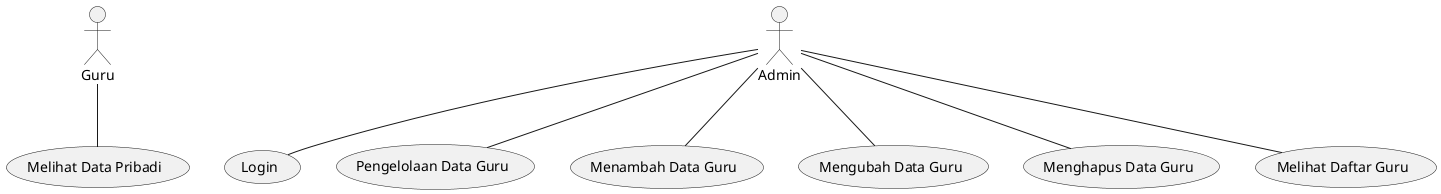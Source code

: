 @startuml

actor Guru
actor Admin

usecase "Melihat Data Pribadi" as UC1
usecase "Login" as UC2
usecase "Pengelolaan Data Guru" as UC3
usecase "Menambah Data Guru" as UC4
usecase "Mengubah Data Guru" as UC5
usecase "Menghapus Data Guru" as UC6
usecase "Melihat Daftar Guru" as UC7

Guru -- UC1
Admin -- UC2
Admin -- UC3
Admin -- UC4
Admin -- UC5
Admin -- UC6
Admin -- UC7

@enduml